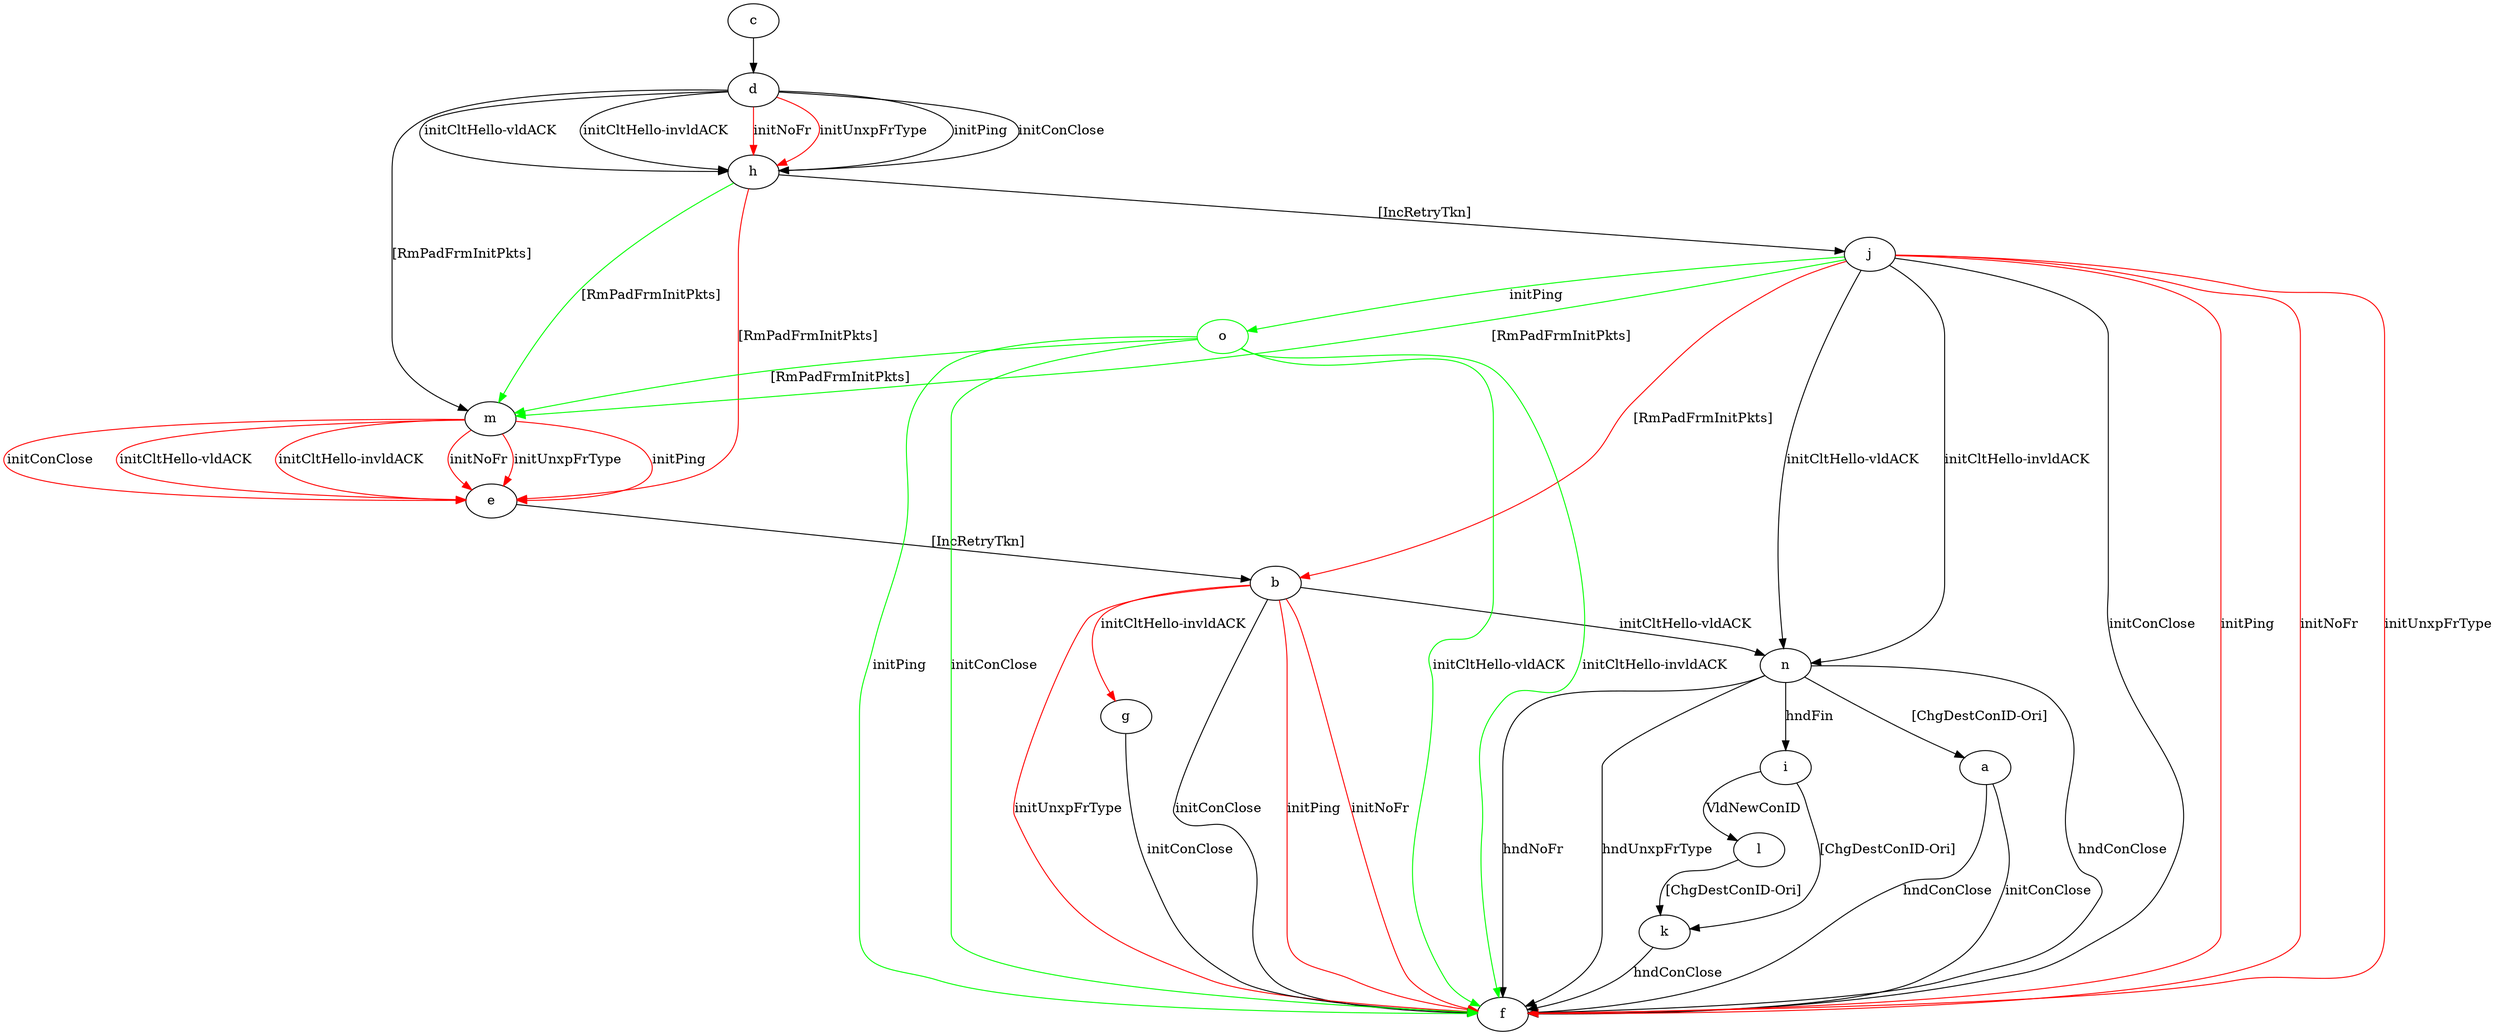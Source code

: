 digraph "" {
	a -> f	[key=0,
		label="initConClose "];
	a -> f	[key=1,
		label="hndConClose "];
	b -> f	[key=0,
		label="initConClose "];
	b -> f	[key=1,
		color=red,
		label="initPing "];
	b -> f	[key=2,
		color=red,
		label="initNoFr "];
	b -> f	[key=3,
		color=red,
		label="initUnxpFrType "];
	b -> g	[key=0,
		color=red,
		label="initCltHello-invldACK "];
	b -> n	[key=0,
		label="initCltHello-vldACK "];
	c -> d	[key=0];
	d -> h	[key=0,
		label="initPing "];
	d -> h	[key=1,
		label="initConClose "];
	d -> h	[key=2,
		label="initCltHello-vldACK "];
	d -> h	[key=3,
		label="initCltHello-invldACK "];
	d -> h	[key=4,
		color=red,
		label="initNoFr "];
	d -> h	[key=5,
		color=red,
		label="initUnxpFrType "];
	d -> m	[key=0,
		label="[RmPadFrmInitPkts] "];
	e -> b	[key=0,
		label="[IncRetryTkn] "];
	g -> f	[key=0,
		label="initConClose "];
	h -> e	[key=0,
		color=red,
		label="[RmPadFrmInitPkts] "];
	h -> j	[key=0,
		label="[IncRetryTkn] "];
	h -> m	[key=0,
		color=green,
		label="[RmPadFrmInitPkts] "];
	i -> k	[key=0,
		label="[ChgDestConID-Ori] "];
	i -> l	[key=0,
		label="VldNewConID "];
	j -> b	[key=0,
		color=red,
		label="[RmPadFrmInitPkts] "];
	j -> f	[key=0,
		label="initConClose "];
	j -> f	[key=1,
		color=red,
		label="initPing "];
	j -> f	[key=2,
		color=red,
		label="initNoFr "];
	j -> f	[key=3,
		color=red,
		label="initUnxpFrType "];
	j -> m	[key=0,
		color=green,
		label="[RmPadFrmInitPkts] "];
	j -> n	[key=0,
		label="initCltHello-vldACK "];
	j -> n	[key=1,
		label="initCltHello-invldACK "];
	o	[color=green];
	j -> o	[key=0,
		color=green,
		label="initPing "];
	k -> f	[key=0,
		label="hndConClose "];
	l -> k	[key=0,
		label="[ChgDestConID-Ori] "];
	m -> e	[key=0,
		color=red,
		label="initPing "];
	m -> e	[key=1,
		color=red,
		label="initConClose "];
	m -> e	[key=2,
		color=red,
		label="initCltHello-vldACK "];
	m -> e	[key=3,
		color=red,
		label="initCltHello-invldACK "];
	m -> e	[key=4,
		color=red,
		label="initNoFr "];
	m -> e	[key=5,
		color=red,
		label="initUnxpFrType "];
	n -> a	[key=0,
		label="[ChgDestConID-Ori] "];
	n -> f	[key=0,
		label="hndConClose "];
	n -> f	[key=1,
		label="hndNoFr "];
	n -> f	[key=2,
		label="hndUnxpFrType "];
	n -> i	[key=0,
		label="hndFin "];
	o -> f	[key=0,
		color=green,
		label="initPing "];
	o -> f	[key=1,
		color=green,
		label="initConClose "];
	o -> f	[key=2,
		color=green,
		label="initCltHello-vldACK "];
	o -> f	[key=3,
		color=green,
		label="initCltHello-invldACK "];
	o -> m	[key=0,
		color=green,
		label="[RmPadFrmInitPkts] "];
}
